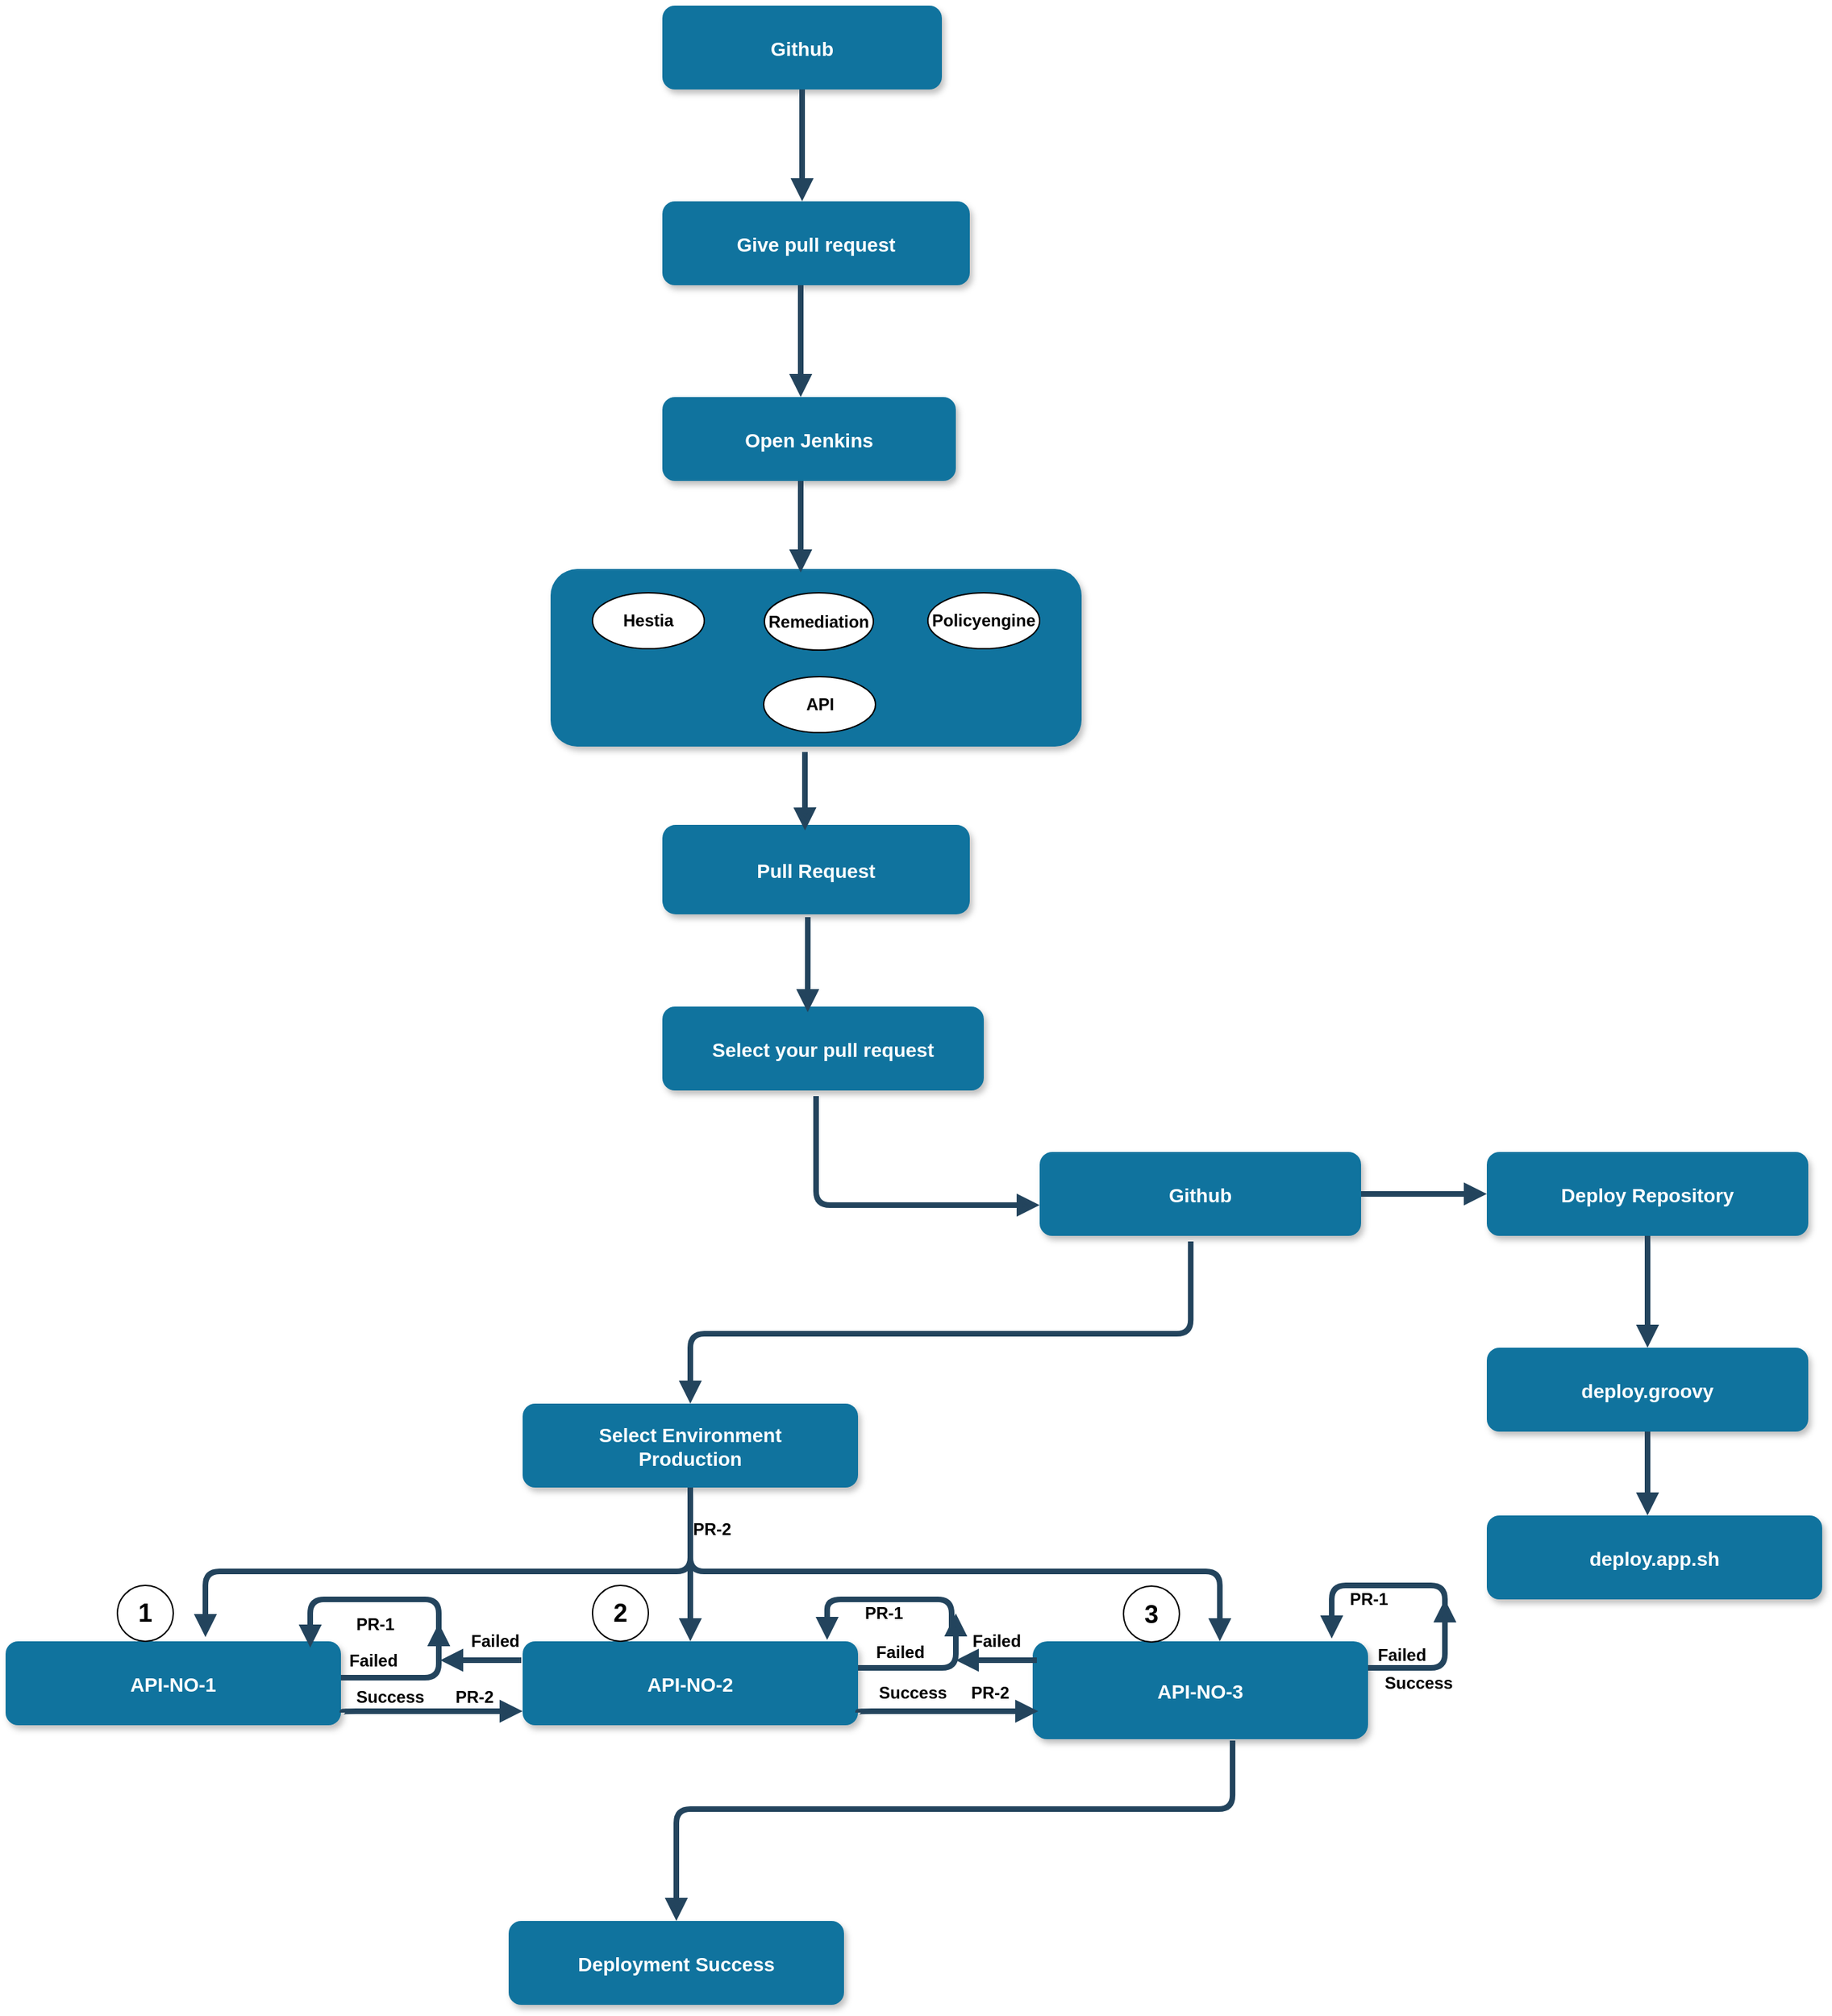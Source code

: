 <mxfile version="10.9.8" type="github"><diagram name="Page-1" id="97916047-d0de-89f5-080d-49f4d83e522f"><mxGraphModel dx="1108" dy="403" grid="1" gridSize="10" guides="1" tooltips="1" connect="1" arrows="1" fold="1" page="1" pageScale="1.5" pageWidth="1169" pageHeight="827" background="#ffffff" math="0" shadow="0"><root><mxCell id="0"/><mxCell id="1" parent="0"/><mxCell id="2" value="Github" style="rounded=1;fillColor=#10739E;strokeColor=none;shadow=1;gradientColor=none;fontStyle=1;fontColor=#FFFFFF;fontSize=14;" parent="1" vertex="1"><mxGeometry x="580" y="90" width="200" height="60" as="geometry"/></mxCell><mxCell id="3" value="Give pull request" style="rounded=1;fillColor=#10739E;strokeColor=none;shadow=1;gradientColor=none;fontStyle=1;fontColor=#FFFFFF;fontSize=14;" parent="1" vertex="1"><mxGeometry x="580" y="230" width="220" height="60" as="geometry"/></mxCell><mxCell id="5" value="Open Jenkins" style="rounded=1;fillColor=#10739E;strokeColor=none;shadow=1;gradientColor=none;fontStyle=1;fontColor=#FFFFFF;fontSize=14;" parent="1" vertex="1"><mxGeometry x="580" y="370" width="210" height="60" as="geometry"/></mxCell><mxCell id="6" value="" style="rounded=1;fillColor=#10739E;strokeColor=none;shadow=1;gradientColor=none;fontStyle=1;fontColor=#FFFFFF;fontSize=14;" parent="1" vertex="1"><mxGeometry x="500" y="493" width="380" height="127" as="geometry"/></mxCell><mxCell id="20" value="Pull Request" style="rounded=1;fillColor=#10739E;strokeColor=none;shadow=1;gradientColor=none;fontStyle=1;fontColor=#FFFFFF;fontSize=14;" parent="1" vertex="1"><mxGeometry x="580" y="676" width="220" height="64" as="geometry"/></mxCell><mxCell id="24" value="Select your pull request" style="rounded=1;fillColor=#10739E;strokeColor=none;shadow=1;gradientColor=none;fontStyle=1;fontColor=#FFFFFF;fontSize=14;" parent="1" vertex="1"><mxGeometry x="580" y="806" width="230" height="60" as="geometry"/></mxCell><mxCell id="29" value="" style="edgeStyle=elbowEdgeStyle;elbow=vertical;strokeWidth=4;endArrow=block;endFill=1;fontStyle=1;strokeColor=#23445D;" parent="1" source="2" target="3" edge="1"><mxGeometry x="22" y="165.5" width="100" height="100" as="geometry"><mxPoint x="22" y="265.5" as="sourcePoint"/><mxPoint x="122" y="165.5" as="targetPoint"/><Array as="points"><mxPoint x="680" y="195"/></Array></mxGeometry></mxCell><mxCell id="DHzdMs3kbto50Navo0JC-55" value="" style="edgeStyle=elbowEdgeStyle;elbow=vertical;strokeWidth=4;endArrow=block;endFill=1;fontStyle=1;strokeColor=#23445D;exitX=0.45;exitY=1;exitDx=0;exitDy=0;exitPerimeter=0;" parent="1" source="3" target="5" edge="1"><mxGeometry x="-8" y="385.5" width="100" height="100" as="geometry"><mxPoint x="650" y="370" as="sourcePoint"/><mxPoint x="650" y="460" as="targetPoint"/><Array as="points"><mxPoint x="679" y="350"/></Array></mxGeometry></mxCell><mxCell id="DHzdMs3kbto50Navo0JC-56" value="" style="edgeStyle=elbowEdgeStyle;elbow=vertical;strokeWidth=4;endArrow=block;endFill=1;fontStyle=1;strokeColor=#23445D;" parent="1" edge="1"><mxGeometry x="-8" y="511" width="100" height="100" as="geometry"><mxPoint x="679" y="430" as="sourcePoint"/><mxPoint x="679" y="495.5" as="targetPoint"/><Array as="points"><mxPoint x="679" y="475.5"/></Array></mxGeometry></mxCell><mxCell id="DHzdMs3kbto50Navo0JC-62" value="&lt;b&gt;Hestia&lt;/b&gt;" style="ellipse;whiteSpace=wrap;html=1;" parent="1" vertex="1"><mxGeometry x="530" y="510" width="80" height="40" as="geometry"/></mxCell><mxCell id="DHzdMs3kbto50Navo0JC-63" value="&lt;b&gt;Remediation&lt;/b&gt;" style="ellipse;whiteSpace=wrap;html=1;" parent="1" vertex="1"><mxGeometry x="653" y="510" width="78" height="41" as="geometry"/></mxCell><mxCell id="DHzdMs3kbto50Navo0JC-64" value="&lt;b&gt;Policyengine&lt;/b&gt;" style="ellipse;whiteSpace=wrap;html=1;" parent="1" vertex="1"><mxGeometry x="770" y="510" width="80" height="40" as="geometry"/></mxCell><mxCell id="DHzdMs3kbto50Navo0JC-65" value="&lt;b&gt;API&lt;/b&gt;" style="ellipse;whiteSpace=wrap;html=1;" parent="1" vertex="1"><mxGeometry x="652.5" y="570" width="80" height="40" as="geometry"/></mxCell><mxCell id="DHzdMs3kbto50Navo0JC-68" value="" style="edgeStyle=elbowEdgeStyle;elbow=vertical;strokeWidth=4;endArrow=block;endFill=1;fontStyle=1;strokeColor=#23445D;exitX=0.479;exitY=1.031;exitDx=0;exitDy=0;exitPerimeter=0;entryX=0.464;entryY=0.063;entryDx=0;entryDy=0;entryPerimeter=0;" parent="1" source="6" target="20" edge="1"><mxGeometry x="-17" y="731" width="100" height="100" as="geometry"><mxPoint x="670" y="650" as="sourcePoint"/><mxPoint x="670" y="715.5" as="targetPoint"/><Array as="points"><mxPoint x="720" y="660"/><mxPoint x="682" y="660"/></Array></mxGeometry></mxCell><mxCell id="DHzdMs3kbto50Navo0JC-69" value="" style="edgeStyle=elbowEdgeStyle;elbow=vertical;strokeWidth=4;endArrow=block;endFill=1;fontStyle=1;strokeColor=#23445D;exitX=0.473;exitY=1.031;exitDx=0;exitDy=0;exitPerimeter=0;" parent="1" source="20" edge="1"><mxGeometry x="-19" y="867" width="100" height="100" as="geometry"><mxPoint x="680" y="760" as="sourcePoint"/><mxPoint x="684" y="810" as="targetPoint"/><Array as="points"><mxPoint x="684" y="770"/><mxPoint x="680" y="796"/></Array></mxGeometry></mxCell><mxCell id="DHzdMs3kbto50Navo0JC-70" value="Github" style="rounded=1;fillColor=#10739E;strokeColor=none;shadow=1;gradientColor=none;fontStyle=1;fontColor=#FFFFFF;fontSize=14;" parent="1" vertex="1"><mxGeometry x="850" y="910" width="230" height="60" as="geometry"/></mxCell><mxCell id="DHzdMs3kbto50Navo0JC-71" value="" style="edgeStyle=elbowEdgeStyle;elbow=vertical;strokeWidth=4;endArrow=block;endFill=1;fontStyle=1;strokeColor=#23445D;" parent="1" edge="1"><mxGeometry x="-63" y="1045" width="100" height="100" as="geometry"><mxPoint x="690" y="870" as="sourcePoint"/><mxPoint x="850" y="948" as="targetPoint"/><Array as="points"><mxPoint x="730" y="948"/><mxPoint x="636" y="974"/></Array></mxGeometry></mxCell><mxCell id="DHzdMs3kbto50Navo0JC-72" value="Deploy Repository" style="rounded=1;fillColor=#10739E;strokeColor=none;shadow=1;gradientColor=none;fontStyle=1;fontColor=#FFFFFF;fontSize=14;" parent="1" vertex="1"><mxGeometry x="1170" y="910" width="230" height="60" as="geometry"/></mxCell><mxCell id="DHzdMs3kbto50Navo0JC-73" value="" style="edgeStyle=elbowEdgeStyle;elbow=vertical;strokeWidth=4;endArrow=block;endFill=1;fontStyle=1;strokeColor=#23445D;exitX=1;exitY=0.5;exitDx=0;exitDy=0;entryX=0;entryY=0.5;entryDx=0;entryDy=0;" parent="1" source="DHzdMs3kbto50Navo0JC-70" target="DHzdMs3kbto50Navo0JC-72" edge="1"><mxGeometry x="427" y="1045" width="100" height="100" as="geometry"><mxPoint x="1130" y="920" as="sourcePoint"/><mxPoint x="1130" y="940" as="targetPoint"/><Array as="points"><mxPoint x="1130" y="940"/><mxPoint x="1126" y="974"/></Array></mxGeometry></mxCell><mxCell id="DHzdMs3kbto50Navo0JC-74" value="deploy.groovy" style="rounded=1;fillColor=#10739E;strokeColor=none;shadow=1;gradientColor=none;fontStyle=1;fontColor=#FFFFFF;fontSize=14;" parent="1" vertex="1"><mxGeometry x="1170" y="1050" width="230" height="60" as="geometry"/></mxCell><mxCell id="DHzdMs3kbto50Navo0JC-75" value="" style="edgeStyle=elbowEdgeStyle;elbow=vertical;strokeWidth=4;endArrow=block;endFill=1;fontStyle=1;strokeColor=#23445D;exitX=0.5;exitY=1;exitDx=0;exitDy=0;entryX=0.5;entryY=0;entryDx=0;entryDy=0;" parent="1" source="DHzdMs3kbto50Navo0JC-72" target="DHzdMs3kbto50Navo0JC-74" edge="1"><mxGeometry x="537" y="1135" width="100" height="100" as="geometry"><mxPoint x="1270" y="1000" as="sourcePoint"/><mxPoint x="1240" y="1078" as="targetPoint"/><Array as="points"><mxPoint x="1285" y="1010"/><mxPoint x="1236" y="1064"/></Array></mxGeometry></mxCell><mxCell id="DHzdMs3kbto50Navo0JC-76" value="deploy.app.sh" style="rounded=1;fillColor=#10739E;strokeColor=none;shadow=1;gradientColor=none;fontStyle=1;fontColor=#FFFFFF;fontSize=14;" parent="1" vertex="1"><mxGeometry x="1170" y="1170" width="240" height="60" as="geometry"/></mxCell><mxCell id="DHzdMs3kbto50Navo0JC-79" value="" style="edgeStyle=elbowEdgeStyle;elbow=vertical;strokeWidth=4;endArrow=block;endFill=1;fontStyle=1;strokeColor=#23445D;exitX=0.5;exitY=1;exitDx=0;exitDy=0;" parent="1" source="DHzdMs3kbto50Navo0JC-74" edge="1"><mxGeometry x="512" y="1285" width="100" height="100" as="geometry"><mxPoint x="1260" y="1120" as="sourcePoint"/><mxPoint x="1285" y="1170" as="targetPoint"/><Array as="points"><mxPoint x="1300" y="1150"/><mxPoint x="1211" y="1214"/></Array></mxGeometry></mxCell><mxCell id="DHzdMs3kbto50Navo0JC-80" value="" style="edgeStyle=elbowEdgeStyle;elbow=vertical;strokeWidth=4;endArrow=block;endFill=1;fontStyle=1;strokeColor=#23445D;exitX=0.47;exitY=1.067;exitDx=0;exitDy=0;exitPerimeter=0;entryX=0.5;entryY=0;entryDx=0;entryDy=0;" parent="1" source="DHzdMs3kbto50Navo0JC-70" target="DHzdMs3kbto50Navo0JC-81" edge="1"><mxGeometry x="167" y="1215" width="100" height="100" as="geometry"><mxPoint x="920" y="1040" as="sourcePoint"/><mxPoint x="790" y="1080" as="targetPoint"/><Array as="points"><mxPoint x="870" y="1040"/><mxPoint x="866" y="1144"/></Array></mxGeometry></mxCell><mxCell id="DHzdMs3kbto50Navo0JC-81" value="Select Environment &#10;Production" style="rounded=1;fillColor=#10739E;strokeColor=none;shadow=1;gradientColor=none;fontStyle=1;fontColor=#FFFFFF;fontSize=14;" parent="1" vertex="1"><mxGeometry x="480" y="1090" width="240" height="60" as="geometry"/></mxCell><mxCell id="DHzdMs3kbto50Navo0JC-82" value="" style="edgeStyle=elbowEdgeStyle;elbow=vertical;strokeWidth=4;endArrow=block;endFill=1;fontStyle=1;strokeColor=#23445D;exitX=0.5;exitY=1;exitDx=0;exitDy=0;" parent="1" source="DHzdMs3kbto50Navo0JC-81" edge="1"><mxGeometry x="-181" y="1441" width="100" height="100" as="geometry"><mxPoint x="610" y="1200" as="sourcePoint"/><mxPoint x="253" y="1257" as="targetPoint"/><Array as="points"><mxPoint x="360" y="1210"/><mxPoint x="518" y="1370"/></Array></mxGeometry></mxCell><mxCell id="DHzdMs3kbto50Navo0JC-83" value="" style="edgeStyle=elbowEdgeStyle;elbow=vertical;strokeWidth=4;endArrow=block;endFill=1;fontStyle=1;strokeColor=#23445D;entryX=0.558;entryY=0;entryDx=0;entryDy=0;entryPerimeter=0;" parent="1" target="DHzdMs3kbto50Navo0JC-87" edge="1"><mxGeometry x="-251" y="1541" width="100" height="100" as="geometry"><mxPoint x="600" y="1150" as="sourcePoint"/><mxPoint x="920" y="1250" as="targetPoint"/><Array as="points"><mxPoint x="720" y="1210"/><mxPoint x="448" y="1470"/></Array></mxGeometry></mxCell><mxCell id="DHzdMs3kbto50Navo0JC-84" value="" style="edgeStyle=elbowEdgeStyle;elbow=vertical;strokeWidth=4;endArrow=block;endFill=1;fontStyle=1;strokeColor=#23445D;" parent="1" edge="1"><mxGeometry x="-143" y="1375" width="100" height="100" as="geometry"><mxPoint x="600" y="1150" as="sourcePoint"/><mxPoint x="600" y="1260" as="targetPoint"/><Array as="points"><mxPoint x="600" y="1220"/><mxPoint x="556" y="1304"/></Array></mxGeometry></mxCell><mxCell id="DHzdMs3kbto50Navo0JC-85" value="API-NO-1" style="rounded=1;fillColor=#10739E;strokeColor=none;shadow=1;gradientColor=none;fontStyle=1;fontColor=#FFFFFF;fontSize=14;" parent="1" vertex="1"><mxGeometry x="110" y="1260" width="240" height="60" as="geometry"/></mxCell><mxCell id="DHzdMs3kbto50Navo0JC-86" value="API-NO-2" style="rounded=1;fillColor=#10739E;strokeColor=none;shadow=1;gradientColor=none;fontStyle=1;fontColor=#FFFFFF;fontSize=14;" parent="1" vertex="1"><mxGeometry x="480" y="1260" width="240" height="60" as="geometry"/></mxCell><mxCell id="DHzdMs3kbto50Navo0JC-87" value="API-NO-3" style="rounded=1;fillColor=#10739E;strokeColor=none;shadow=1;gradientColor=none;fontStyle=1;fontColor=#FFFFFF;fontSize=14;" parent="1" vertex="1"><mxGeometry x="845" y="1260" width="240" height="70" as="geometry"/></mxCell><mxCell id="DHzdMs3kbto50Navo0JC-91" value="&lt;b&gt;PR-1&lt;/b&gt;" style="text;html=1;resizable=0;points=[];autosize=1;align=left;verticalAlign=top;spacingTop=-4;" parent="1" vertex="1"><mxGeometry x="359" y="1238" width="40" height="20" as="geometry"/></mxCell><mxCell id="DHzdMs3kbto50Navo0JC-92" value="&lt;b&gt;Failed&lt;/b&gt;" style="text;html=1;resizable=0;points=[];autosize=1;align=left;verticalAlign=top;spacingTop=-4;" parent="1" vertex="1"><mxGeometry x="354" y="1264" width="50" height="20" as="geometry"/></mxCell><mxCell id="DHzdMs3kbto50Navo0JC-93" value="&lt;b&gt;PR-1&lt;/b&gt;" style="text;html=1;resizable=0;points=[];autosize=1;align=left;verticalAlign=top;spacingTop=-4;" parent="1" vertex="1"><mxGeometry x="722.5" y="1230" width="40" height="20" as="geometry"/></mxCell><mxCell id="DHzdMs3kbto50Navo0JC-94" value="&lt;b&gt;Failed&lt;/b&gt;" style="text;html=1;resizable=0;points=[];autosize=1;align=left;verticalAlign=top;spacingTop=-4;" parent="1" vertex="1"><mxGeometry x="731" y="1258" width="50" height="20" as="geometry"/></mxCell><mxCell id="DHzdMs3kbto50Navo0JC-99" value="" style="edgeStyle=elbowEdgeStyle;elbow=vertical;strokeWidth=4;endArrow=block;endFill=1;fontStyle=1;strokeColor=#23445D;exitX=1.004;exitY=0.383;exitDx=0;exitDy=0;exitPerimeter=0;" parent="1" edge="1"><mxGeometry x="-213" y="1413" width="100" height="100" as="geometry"><mxPoint x="351" y="1311" as="sourcePoint"/><mxPoint x="480" y="1310" as="targetPoint"/><Array as="points"><mxPoint x="400" y="1310"/></Array></mxGeometry></mxCell><mxCell id="DHzdMs3kbto50Navo0JC-100" value="" style="edgeStyle=elbowEdgeStyle;elbow=vertical;strokeWidth=4;endArrow=block;endFill=1;fontStyle=1;strokeColor=#23445D;exitX=1.004;exitY=0.383;exitDx=0;exitDy=0;exitPerimeter=0;" parent="1" edge="1"><mxGeometry x="156" y="1413" width="100" height="100" as="geometry"><mxPoint x="720" y="1311" as="sourcePoint"/><mxPoint x="849" y="1310" as="targetPoint"/><Array as="points"><mxPoint x="769" y="1310"/></Array></mxGeometry></mxCell><mxCell id="DHzdMs3kbto50Navo0JC-102" value="&lt;b&gt;Success&lt;/b&gt;" style="text;html=1;resizable=0;points=[];autosize=1;align=left;verticalAlign=top;spacingTop=-4;" parent="1" vertex="1"><mxGeometry x="359" y="1290" width="60" height="20" as="geometry"/></mxCell><mxCell id="DHzdMs3kbto50Navo0JC-103" value="&lt;b&gt;PR-2&lt;/b&gt;" style="text;html=1;resizable=0;points=[];autosize=1;align=left;verticalAlign=top;spacingTop=-4;" parent="1" vertex="1"><mxGeometry x="430" y="1290" width="40" height="20" as="geometry"/></mxCell><mxCell id="DHzdMs3kbto50Navo0JC-106" value="" style="edgeStyle=elbowEdgeStyle;elbow=vertical;strokeWidth=4;endArrow=block;endFill=1;fontStyle=1;strokeColor=#23445D;exitX=1.004;exitY=0.383;exitDx=0;exitDy=0;exitPerimeter=0;" parent="1" edge="1"><mxGeometry x="151.5" y="1381" width="100" height="100" as="geometry"><mxPoint x="720" y="1279" as="sourcePoint"/><mxPoint x="790" y="1240" as="targetPoint"/><Array as="points"><mxPoint x="770" y="1279"/></Array></mxGeometry></mxCell><mxCell id="DHzdMs3kbto50Navo0JC-107" value="&lt;b&gt;Success&lt;/b&gt;" style="text;html=1;resizable=0;points=[];autosize=1;align=left;verticalAlign=top;spacingTop=-4;" parent="1" vertex="1"><mxGeometry x="732.5" y="1287" width="60" height="20" as="geometry"/></mxCell><mxCell id="DHzdMs3kbto50Navo0JC-108" value="&lt;b&gt;PR-2&lt;/b&gt;" style="text;html=1;resizable=0;points=[];autosize=1;align=left;verticalAlign=top;spacingTop=-4;" parent="1" vertex="1"><mxGeometry x="799" y="1287" width="40" height="20" as="geometry"/></mxCell><mxCell id="mhM2lGk2-1rfTAv398mr-30" value="&lt;b&gt;PR-2&lt;/b&gt;" style="text;html=1;resizable=0;points=[];autosize=1;align=left;verticalAlign=top;spacingTop=-4;" vertex="1" parent="1"><mxGeometry x="600" y="1170" width="40" height="20" as="geometry"/></mxCell><mxCell id="DHzdMs3kbto50Navo0JC-109" value="" style="edgeStyle=elbowEdgeStyle;elbow=vertical;strokeWidth=4;endArrow=block;endFill=1;fontStyle=1;strokeColor=#23445D;exitX=0.596;exitY=1.014;exitDx=0;exitDy=0;exitPerimeter=0;entryX=0.5;entryY=0;entryDx=0;entryDy=0;" parent="1" edge="1" target="DHzdMs3kbto50Navo0JC-110" source="DHzdMs3kbto50Navo0JC-87"><mxGeometry x="359" y="1541" width="100" height="100" as="geometry"><mxPoint x="990" y="1340" as="sourcePoint"/><mxPoint x="890" y="1400" as="targetPoint"/><Array as="points"><mxPoint x="930" y="1380"/><mxPoint x="1020" y="1440"/><mxPoint x="1220" y="1440"/><mxPoint x="1058" y="1470"/></Array></mxGeometry></mxCell><mxCell id="DHzdMs3kbto50Navo0JC-110" value="Deployment Success" style="rounded=1;fillColor=#10739E;strokeColor=none;shadow=1;gradientColor=none;fontStyle=1;fontColor=#FFFFFF;fontSize=14;" parent="1" vertex="1"><mxGeometry x="470" y="1460" width="240" height="60" as="geometry"/></mxCell><mxCell id="DHzdMs3kbto50Navo0JC-115" value="" style="edgeStyle=elbowEdgeStyle;elbow=vertical;strokeWidth=4;endArrow=block;endFill=1;fontStyle=1;strokeColor=#23445D;exitX=1.004;exitY=0.383;exitDx=0;exitDy=0;exitPerimeter=0;" parent="1" edge="1"><mxGeometry x="521" y="1381" width="100" height="100" as="geometry"><mxPoint x="1085" y="1279" as="sourcePoint"/><mxPoint x="1140" y="1230" as="targetPoint"/><Array as="points"><mxPoint x="1180" y="1279"/></Array></mxGeometry></mxCell><mxCell id="DHzdMs3kbto50Navo0JC-116" value="" style="edgeStyle=elbowEdgeStyle;elbow=vertical;strokeWidth=4;endArrow=block;endFill=1;fontStyle=1;strokeColor=#23445D;" parent="1" edge="1"><mxGeometry x="450.5" y="1323" width="100" height="100" as="geometry"><mxPoint x="1140" y="1240" as="sourcePoint"/><mxPoint x="1059" y="1258" as="targetPoint"/><Array as="points"><mxPoint x="1100" y="1220"/></Array></mxGeometry></mxCell><mxCell id="DHzdMs3kbto50Navo0JC-117" value="&lt;b&gt;Failed&lt;/b&gt;" style="text;html=1;resizable=0;points=[];autosize=1;align=left;verticalAlign=top;spacingTop=-4;" parent="1" vertex="1"><mxGeometry x="1090" y="1260" width="50" height="20" as="geometry"/></mxCell><mxCell id="DHzdMs3kbto50Navo0JC-118" value="" style="edgeStyle=elbowEdgeStyle;elbow=vertical;strokeWidth=4;endArrow=block;endFill=1;fontStyle=1;strokeColor=#23445D;entryX=0.908;entryY=-0.017;entryDx=0;entryDy=0;entryPerimeter=0;exitX=1.12;exitY=-0.15;exitDx=0;exitDy=0;exitPerimeter=0;" parent="1" target="DHzdMs3kbto50Navo0JC-86" edge="1" source="DHzdMs3kbto50Navo0JC-94"><mxGeometry x="131" y="1331" width="100" height="100" as="geometry"><mxPoint x="820.5" y="1248" as="sourcePoint"/><mxPoint x="739.5" y="1266" as="targetPoint"/><Array as="points"><mxPoint x="760" y="1230"/></Array></mxGeometry></mxCell><mxCell id="DHzdMs3kbto50Navo0JC-122" value="&lt;b&gt;PR-1&lt;/b&gt;" style="text;html=1;resizable=0;points=[];autosize=1;align=left;verticalAlign=top;spacingTop=-4;" parent="1" vertex="1"><mxGeometry x="1070" y="1220" width="40" height="20" as="geometry"/></mxCell><mxCell id="DHzdMs3kbto50Navo0JC-123" value="" style="edgeStyle=elbowEdgeStyle;elbow=vertical;strokeWidth=4;endArrow=block;endFill=1;fontStyle=1;strokeColor=#23445D;exitX=1.004;exitY=0.383;exitDx=0;exitDy=0;exitPerimeter=0;" parent="1" edge="1"><mxGeometry x="-218.5" y="1388" width="100" height="100" as="geometry"><mxPoint x="350" y="1286" as="sourcePoint"/><mxPoint x="420" y="1247" as="targetPoint"/><Array as="points"><mxPoint x="420" y="1286"/></Array></mxGeometry></mxCell><mxCell id="DHzdMs3kbto50Navo0JC-125" value="" style="edgeStyle=elbowEdgeStyle;elbow=vertical;strokeWidth=4;endArrow=block;endFill=1;fontStyle=1;strokeColor=#23445D;entryX=0.908;entryY=-0.017;entryDx=0;entryDy=0;entryPerimeter=0;" parent="1" edge="1"><mxGeometry x="-239" y="1336.5" width="100" height="100" as="geometry"><mxPoint x="420" y="1254" as="sourcePoint"/><mxPoint x="328" y="1264.5" as="targetPoint"/><Array as="points"><mxPoint x="380" y="1230"/></Array></mxGeometry></mxCell><mxCell id="DHzdMs3kbto50Navo0JC-127" value="&lt;b&gt;Success&lt;/b&gt;" style="text;html=1;resizable=0;points=[];autosize=1;align=left;verticalAlign=top;spacingTop=-4;" parent="1" vertex="1"><mxGeometry x="1095" y="1280" width="60" height="20" as="geometry"/></mxCell><mxCell id="mhM2lGk2-1rfTAv398mr-29" value="" style="edgeStyle=elbowEdgeStyle;elbow=vertical;strokeWidth=4;endArrow=block;endFill=1;fontStyle=1;strokeColor=#23445D;" edge="1" parent="1"><mxGeometry x="139" y="1368.5" width="100" height="100" as="geometry"><mxPoint x="848" y="1273.5" as="sourcePoint"/><mxPoint x="790" y="1274" as="targetPoint"/><Array as="points"><mxPoint x="832" y="1273.5"/><mxPoint x="842" y="1263.5"/></Array></mxGeometry></mxCell><mxCell id="mhM2lGk2-1rfTAv398mr-32" value="" style="edgeStyle=elbowEdgeStyle;elbow=vertical;strokeWidth=4;endArrow=block;endFill=1;fontStyle=1;strokeColor=#23445D;" edge="1" parent="1"><mxGeometry x="-230" y="1368.5" width="100" height="100" as="geometry"><mxPoint x="479" y="1273.5" as="sourcePoint"/><mxPoint x="421" y="1274" as="targetPoint"/><Array as="points"><mxPoint x="463" y="1273.5"/><mxPoint x="473" y="1263.5"/></Array></mxGeometry></mxCell><mxCell id="mhM2lGk2-1rfTAv398mr-33" value="&lt;b&gt;Failed&lt;/b&gt;" style="text;html=1;resizable=0;points=[];align=center;verticalAlign=middle;labelBackgroundColor=#ffffff;" vertex="1" connectable="0" parent="mhM2lGk2-1rfTAv398mr-32"><mxGeometry relative="1" as="geometry"><mxPoint x="10" y="-13.5" as="offset"/></mxGeometry></mxCell><mxCell id="mhM2lGk2-1rfTAv398mr-37" value="&lt;b&gt;Failed&lt;/b&gt;" style="text;html=1;resizable=0;points=[];autosize=1;align=left;verticalAlign=top;spacingTop=-4;" vertex="1" parent="1"><mxGeometry x="800" y="1250" width="50" height="20" as="geometry"/></mxCell><mxCell id="mhM2lGk2-1rfTAv398mr-39" value="&lt;font style=&quot;font-size: 18px&quot;&gt;&lt;b&gt;1&lt;/b&gt;&lt;/font&gt;" style="ellipse;whiteSpace=wrap;html=1;aspect=fixed;" vertex="1" parent="1"><mxGeometry x="190" y="1220" width="40" height="40" as="geometry"/></mxCell><mxCell id="mhM2lGk2-1rfTAv398mr-40" value="&lt;font style=&quot;font-size: 18px&quot;&gt;&lt;b&gt;2&lt;/b&gt;&lt;/font&gt;" style="ellipse;whiteSpace=wrap;html=1;aspect=fixed;" vertex="1" parent="1"><mxGeometry x="530" y="1220" width="40" height="40" as="geometry"/></mxCell><mxCell id="mhM2lGk2-1rfTAv398mr-41" value="&lt;font style=&quot;font-size: 18px&quot;&gt;&lt;b&gt;3&lt;/b&gt;&lt;/font&gt;" style="ellipse;whiteSpace=wrap;html=1;aspect=fixed;" vertex="1" parent="1"><mxGeometry x="910" y="1220.5" width="40" height="40" as="geometry"/></mxCell></root></mxGraphModel></diagram></mxfile>